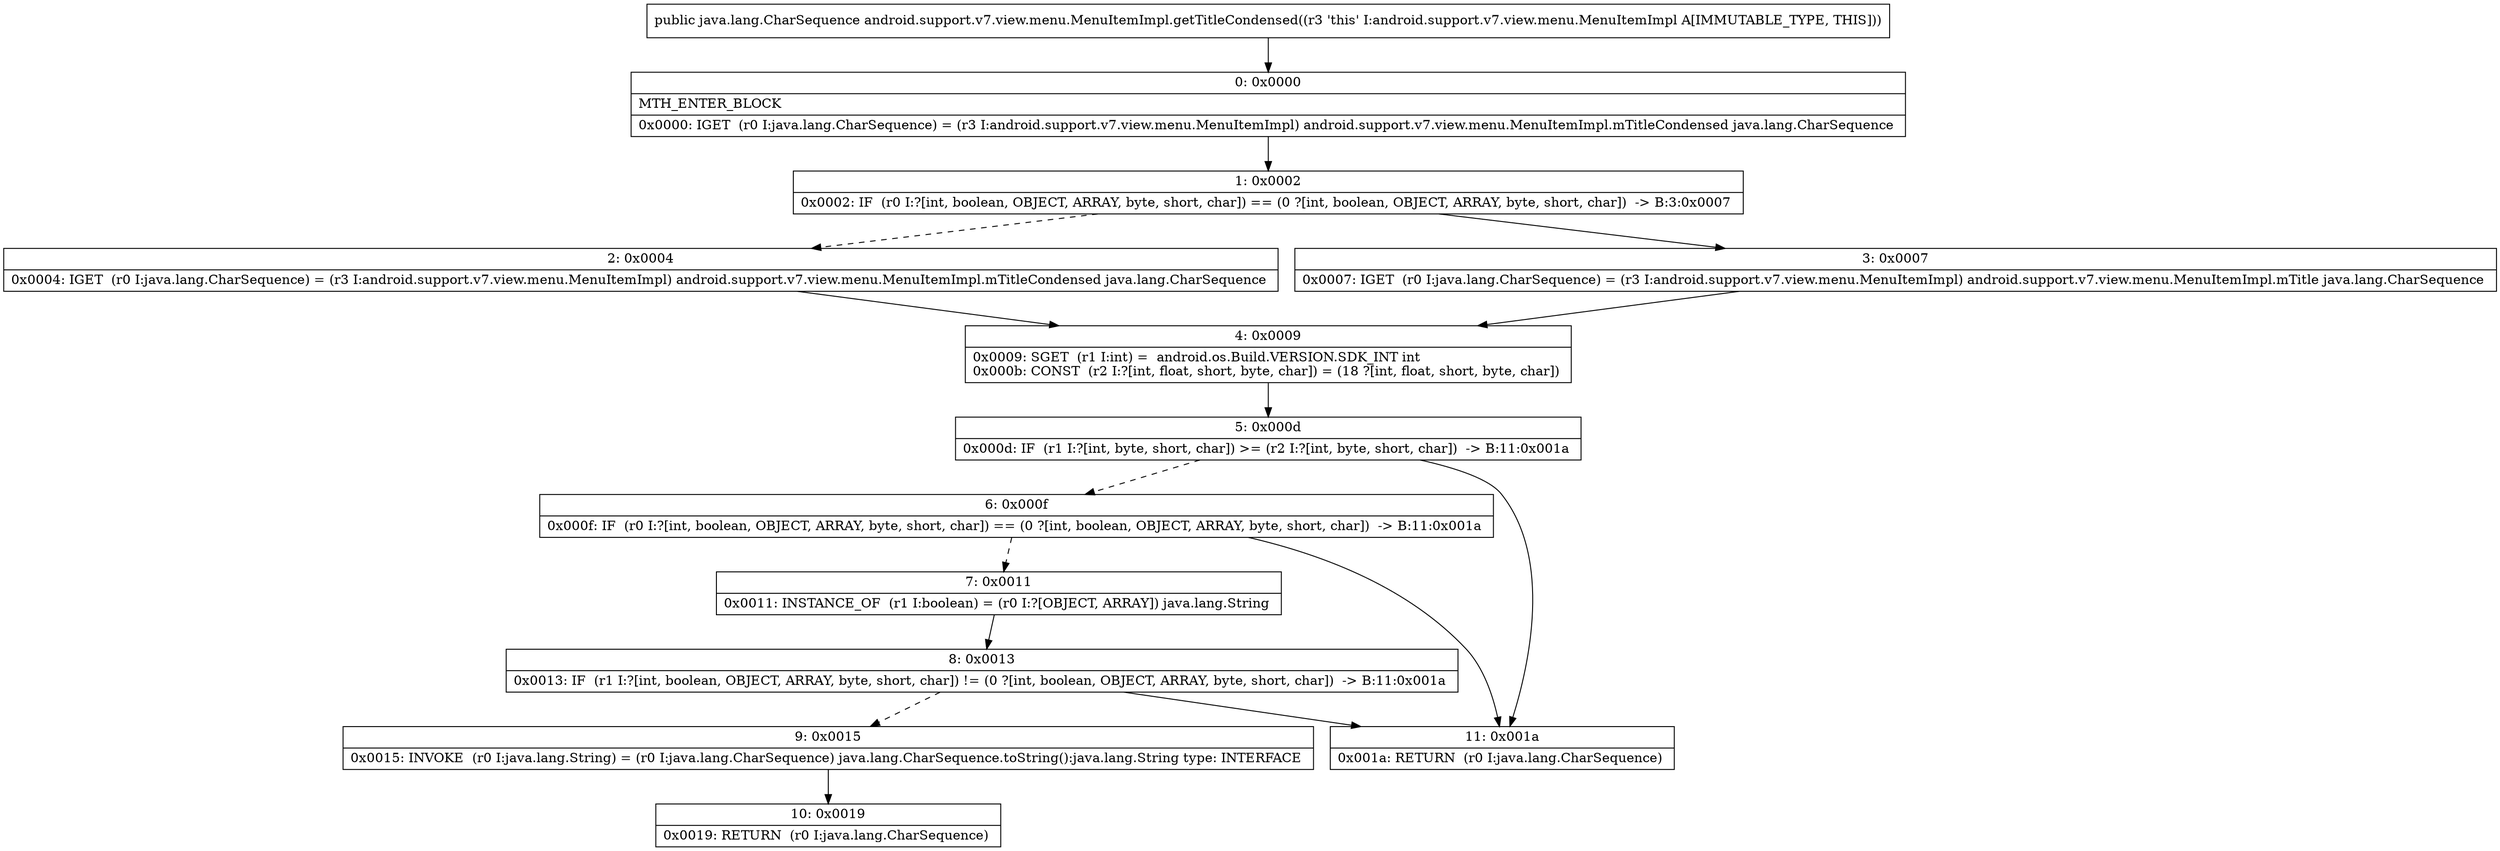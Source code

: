 digraph "CFG forandroid.support.v7.view.menu.MenuItemImpl.getTitleCondensed()Ljava\/lang\/CharSequence;" {
Node_0 [shape=record,label="{0\:\ 0x0000|MTH_ENTER_BLOCK\l|0x0000: IGET  (r0 I:java.lang.CharSequence) = (r3 I:android.support.v7.view.menu.MenuItemImpl) android.support.v7.view.menu.MenuItemImpl.mTitleCondensed java.lang.CharSequence \l}"];
Node_1 [shape=record,label="{1\:\ 0x0002|0x0002: IF  (r0 I:?[int, boolean, OBJECT, ARRAY, byte, short, char]) == (0 ?[int, boolean, OBJECT, ARRAY, byte, short, char])  \-\> B:3:0x0007 \l}"];
Node_2 [shape=record,label="{2\:\ 0x0004|0x0004: IGET  (r0 I:java.lang.CharSequence) = (r3 I:android.support.v7.view.menu.MenuItemImpl) android.support.v7.view.menu.MenuItemImpl.mTitleCondensed java.lang.CharSequence \l}"];
Node_3 [shape=record,label="{3\:\ 0x0007|0x0007: IGET  (r0 I:java.lang.CharSequence) = (r3 I:android.support.v7.view.menu.MenuItemImpl) android.support.v7.view.menu.MenuItemImpl.mTitle java.lang.CharSequence \l}"];
Node_4 [shape=record,label="{4\:\ 0x0009|0x0009: SGET  (r1 I:int) =  android.os.Build.VERSION.SDK_INT int \l0x000b: CONST  (r2 I:?[int, float, short, byte, char]) = (18 ?[int, float, short, byte, char]) \l}"];
Node_5 [shape=record,label="{5\:\ 0x000d|0x000d: IF  (r1 I:?[int, byte, short, char]) \>= (r2 I:?[int, byte, short, char])  \-\> B:11:0x001a \l}"];
Node_6 [shape=record,label="{6\:\ 0x000f|0x000f: IF  (r0 I:?[int, boolean, OBJECT, ARRAY, byte, short, char]) == (0 ?[int, boolean, OBJECT, ARRAY, byte, short, char])  \-\> B:11:0x001a \l}"];
Node_7 [shape=record,label="{7\:\ 0x0011|0x0011: INSTANCE_OF  (r1 I:boolean) = (r0 I:?[OBJECT, ARRAY]) java.lang.String \l}"];
Node_8 [shape=record,label="{8\:\ 0x0013|0x0013: IF  (r1 I:?[int, boolean, OBJECT, ARRAY, byte, short, char]) != (0 ?[int, boolean, OBJECT, ARRAY, byte, short, char])  \-\> B:11:0x001a \l}"];
Node_9 [shape=record,label="{9\:\ 0x0015|0x0015: INVOKE  (r0 I:java.lang.String) = (r0 I:java.lang.CharSequence) java.lang.CharSequence.toString():java.lang.String type: INTERFACE \l}"];
Node_10 [shape=record,label="{10\:\ 0x0019|0x0019: RETURN  (r0 I:java.lang.CharSequence) \l}"];
Node_11 [shape=record,label="{11\:\ 0x001a|0x001a: RETURN  (r0 I:java.lang.CharSequence) \l}"];
MethodNode[shape=record,label="{public java.lang.CharSequence android.support.v7.view.menu.MenuItemImpl.getTitleCondensed((r3 'this' I:android.support.v7.view.menu.MenuItemImpl A[IMMUTABLE_TYPE, THIS])) }"];
MethodNode -> Node_0;
Node_0 -> Node_1;
Node_1 -> Node_2[style=dashed];
Node_1 -> Node_3;
Node_2 -> Node_4;
Node_3 -> Node_4;
Node_4 -> Node_5;
Node_5 -> Node_6[style=dashed];
Node_5 -> Node_11;
Node_6 -> Node_7[style=dashed];
Node_6 -> Node_11;
Node_7 -> Node_8;
Node_8 -> Node_9[style=dashed];
Node_8 -> Node_11;
Node_9 -> Node_10;
}

